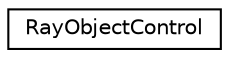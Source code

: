 digraph G
{
  edge [fontname="Helvetica",fontsize="10",labelfontname="Helvetica",labelfontsize="10"];
  node [fontname="Helvetica",fontsize="10",shape=record];
  rankdir=LR;
  Node1 [label="RayObjectControl",height=0.2,width=0.4,color="black", fillcolor="white", style="filled",URL="$d0/ded/structRayObjectControl.html"];
}

